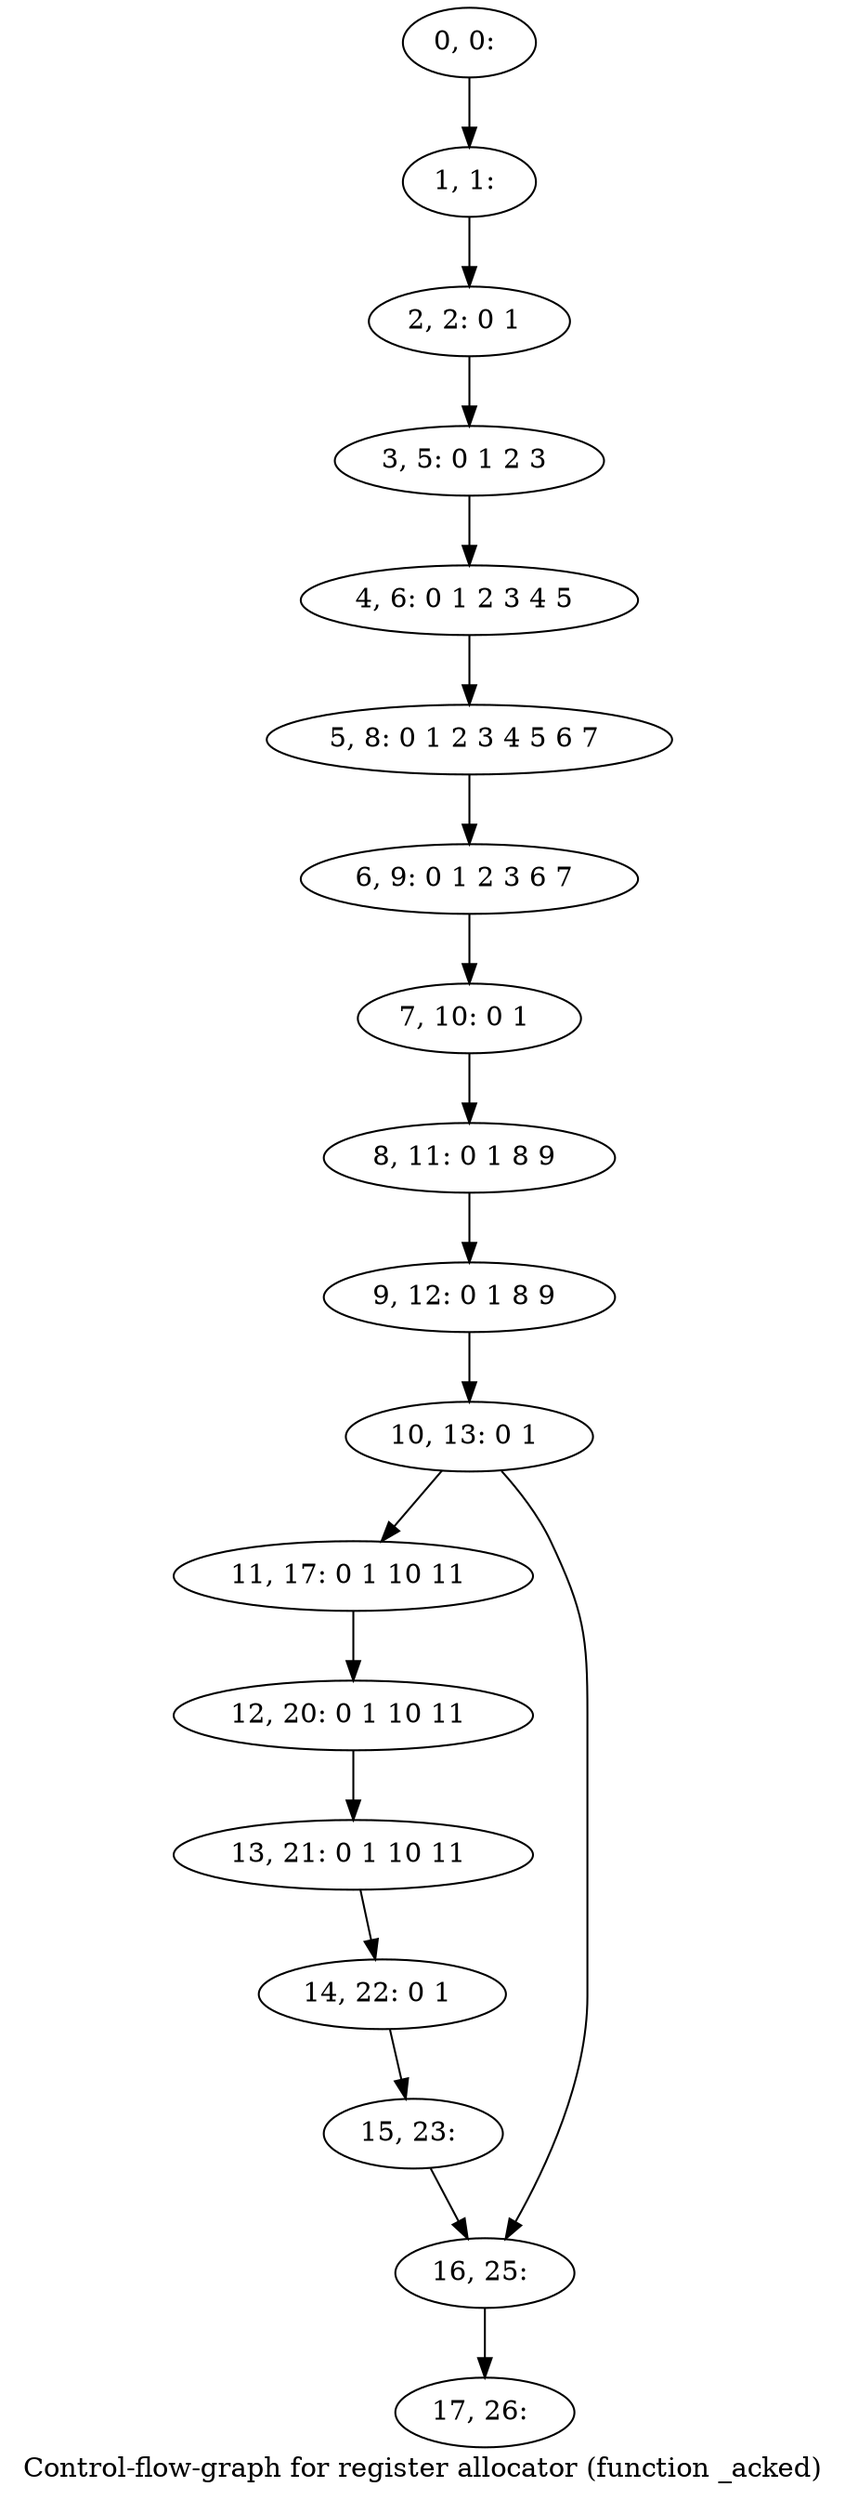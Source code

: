 digraph G {
graph [label="Control-flow-graph for register allocator (function _acked)"]
0[label="0, 0: "];
1[label="1, 1: "];
2[label="2, 2: 0 1 "];
3[label="3, 5: 0 1 2 3 "];
4[label="4, 6: 0 1 2 3 4 5 "];
5[label="5, 8: 0 1 2 3 4 5 6 7 "];
6[label="6, 9: 0 1 2 3 6 7 "];
7[label="7, 10: 0 1 "];
8[label="8, 11: 0 1 8 9 "];
9[label="9, 12: 0 1 8 9 "];
10[label="10, 13: 0 1 "];
11[label="11, 17: 0 1 10 11 "];
12[label="12, 20: 0 1 10 11 "];
13[label="13, 21: 0 1 10 11 "];
14[label="14, 22: 0 1 "];
15[label="15, 23: "];
16[label="16, 25: "];
17[label="17, 26: "];
0->1 ;
1->2 ;
2->3 ;
3->4 ;
4->5 ;
5->6 ;
6->7 ;
7->8 ;
8->9 ;
9->10 ;
10->11 ;
10->16 ;
11->12 ;
12->13 ;
13->14 ;
14->15 ;
15->16 ;
16->17 ;
}
